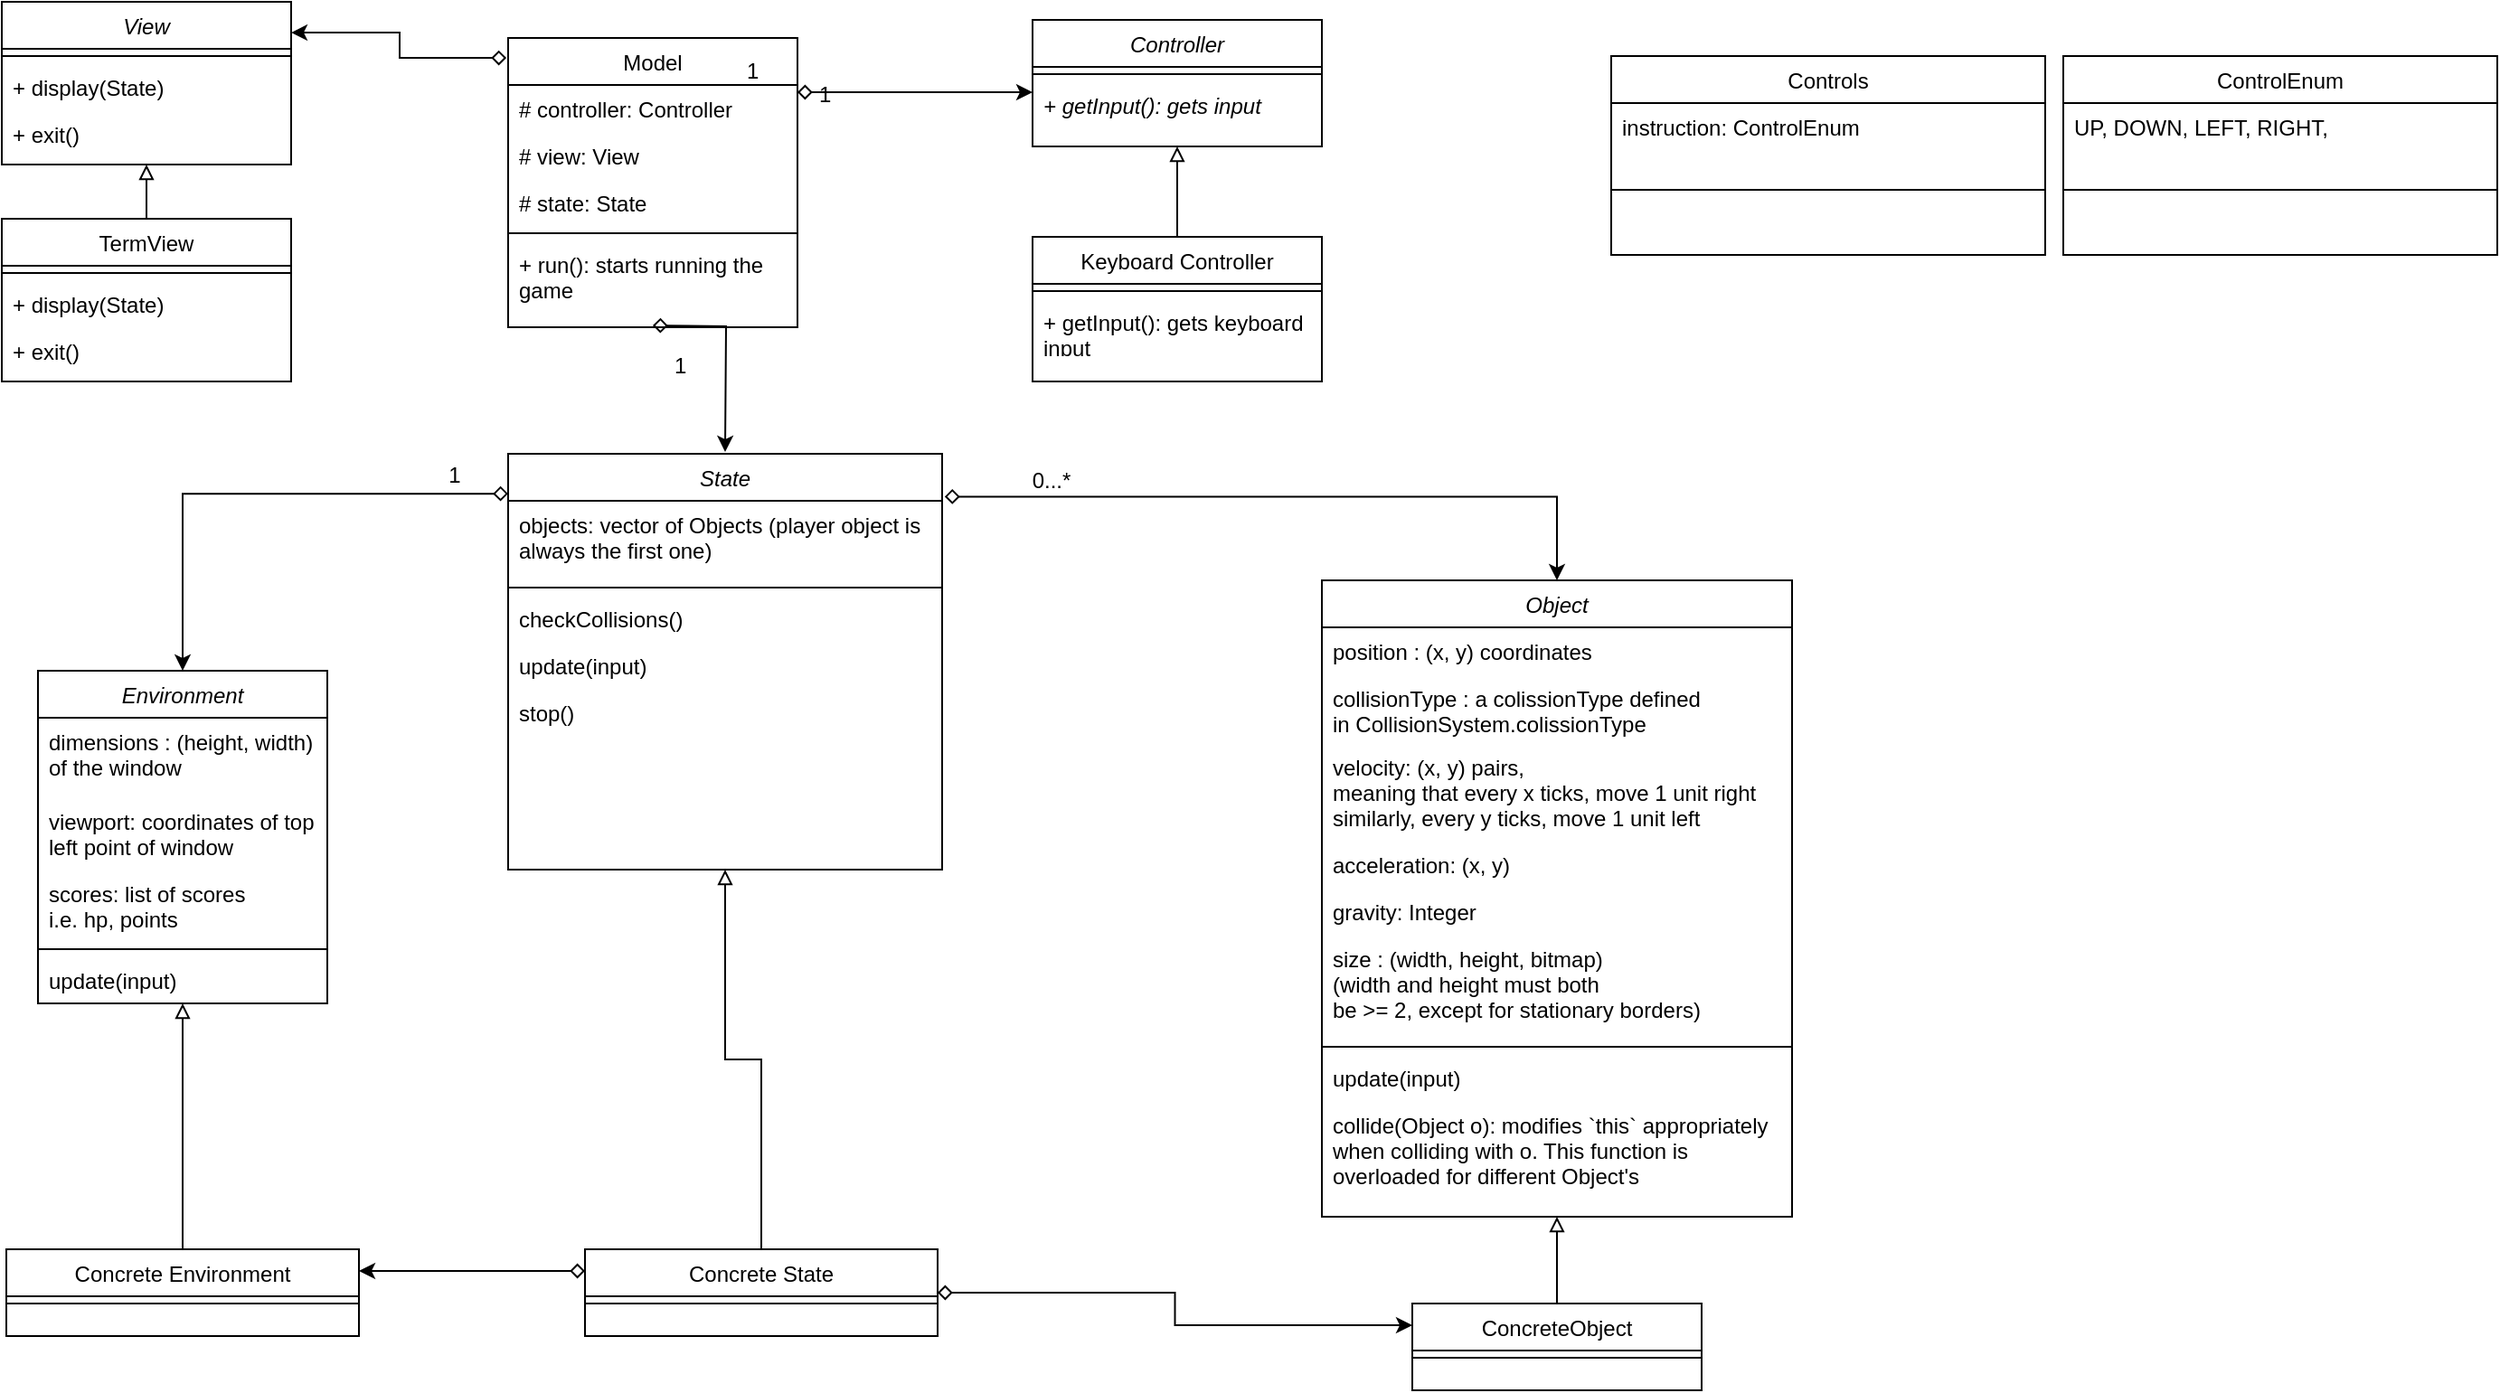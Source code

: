 <mxfile version="20.6.0" type="github">
  <diagram id="C5RBs43oDa-KdzZeNtuy" name="Page-1">
    <mxGraphModel dx="1422" dy="794" grid="1" gridSize="10" guides="1" tooltips="1" connect="1" arrows="1" fold="1" page="1" pageScale="1" pageWidth="827" pageHeight="1169" math="0" shadow="0">
      <root>
        <mxCell id="WIyWlLk6GJQsqaUBKTNV-0" />
        <mxCell id="WIyWlLk6GJQsqaUBKTNV-1" parent="WIyWlLk6GJQsqaUBKTNV-0" />
        <mxCell id="j9PSmkyB8HnOXB_495KQ-1" style="edgeStyle=orthogonalEdgeStyle;rounded=0;orthogonalLoop=1;jettySize=auto;html=1;entryX=0.5;entryY=0;entryDx=0;entryDy=0;startArrow=diamond;startFill=0;endArrow=classic;endFill=1;" edge="1" parent="WIyWlLk6GJQsqaUBKTNV-1">
          <mxGeometry relative="1" as="geometry">
            <mxPoint x="410" y="179" as="sourcePoint" />
            <mxPoint x="450" y="249" as="targetPoint" />
          </mxGeometry>
        </mxCell>
        <mxCell id="j9PSmkyB8HnOXB_495KQ-2" value="Model" style="swimlane;fontStyle=0;align=center;verticalAlign=top;childLayout=stackLayout;horizontal=1;startSize=26;horizontalStack=0;resizeParent=1;resizeLast=0;collapsible=1;marginBottom=0;rounded=0;shadow=0;strokeWidth=1;" vertex="1" parent="WIyWlLk6GJQsqaUBKTNV-1">
          <mxGeometry x="330" y="20" width="160" height="160" as="geometry">
            <mxRectangle x="230" y="140" width="160" height="26" as="alternateBounds" />
          </mxGeometry>
        </mxCell>
        <mxCell id="j9PSmkyB8HnOXB_495KQ-3" value="# controller: Controller" style="text;align=left;verticalAlign=top;spacingLeft=4;spacingRight=4;overflow=hidden;rotatable=0;points=[[0,0.5],[1,0.5]];portConstraint=eastwest;" vertex="1" parent="j9PSmkyB8HnOXB_495KQ-2">
          <mxGeometry y="26" width="160" height="26" as="geometry" />
        </mxCell>
        <mxCell id="j9PSmkyB8HnOXB_495KQ-4" value="# view: View" style="text;align=left;verticalAlign=top;spacingLeft=4;spacingRight=4;overflow=hidden;rotatable=0;points=[[0,0.5],[1,0.5]];portConstraint=eastwest;rounded=0;shadow=0;html=0;" vertex="1" parent="j9PSmkyB8HnOXB_495KQ-2">
          <mxGeometry y="52" width="160" height="26" as="geometry" />
        </mxCell>
        <mxCell id="j9PSmkyB8HnOXB_495KQ-5" value="# state: State" style="text;align=left;verticalAlign=top;spacingLeft=4;spacingRight=4;overflow=hidden;rotatable=0;points=[[0,0.5],[1,0.5]];portConstraint=eastwest;" vertex="1" parent="j9PSmkyB8HnOXB_495KQ-2">
          <mxGeometry y="78" width="160" height="26" as="geometry" />
        </mxCell>
        <mxCell id="j9PSmkyB8HnOXB_495KQ-6" value="" style="line;html=1;strokeWidth=1;align=left;verticalAlign=middle;spacingTop=-1;spacingLeft=3;spacingRight=3;rotatable=0;labelPosition=right;points=[];portConstraint=eastwest;" vertex="1" parent="j9PSmkyB8HnOXB_495KQ-2">
          <mxGeometry y="104" width="160" height="8" as="geometry" />
        </mxCell>
        <mxCell id="j9PSmkyB8HnOXB_495KQ-7" value="+ run(): starts running the&#xa;game" style="text;align=left;verticalAlign=top;spacingLeft=4;spacingRight=4;overflow=hidden;rotatable=0;points=[[0,0.5],[1,0.5]];portConstraint=eastwest;rounded=0;shadow=0;html=0;" vertex="1" parent="j9PSmkyB8HnOXB_495KQ-2">
          <mxGeometry y="112" width="160" height="48" as="geometry" />
        </mxCell>
        <mxCell id="j9PSmkyB8HnOXB_495KQ-8" value="State" style="swimlane;fontStyle=2;align=center;verticalAlign=top;childLayout=stackLayout;horizontal=1;startSize=26;horizontalStack=0;resizeParent=1;resizeLast=0;collapsible=1;marginBottom=0;rounded=0;shadow=0;strokeWidth=1;" vertex="1" parent="WIyWlLk6GJQsqaUBKTNV-1">
          <mxGeometry x="330" y="250" width="240" height="230" as="geometry">
            <mxRectangle x="130" y="380" width="160" height="26" as="alternateBounds" />
          </mxGeometry>
        </mxCell>
        <mxCell id="j9PSmkyB8HnOXB_495KQ-9" value="objects: vector of Objects (player object is&#xa;always the first one)" style="text;align=left;verticalAlign=top;spacingLeft=4;spacingRight=4;overflow=hidden;rotatable=0;points=[[0,0.5],[1,0.5]];portConstraint=eastwest;rounded=0;shadow=0;html=0;" vertex="1" parent="j9PSmkyB8HnOXB_495KQ-8">
          <mxGeometry y="26" width="240" height="44" as="geometry" />
        </mxCell>
        <mxCell id="j9PSmkyB8HnOXB_495KQ-10" value="" style="line;html=1;strokeWidth=1;align=left;verticalAlign=middle;spacingTop=-1;spacingLeft=3;spacingRight=3;rotatable=0;labelPosition=right;points=[];portConstraint=eastwest;" vertex="1" parent="j9PSmkyB8HnOXB_495KQ-8">
          <mxGeometry y="70" width="240" height="8" as="geometry" />
        </mxCell>
        <mxCell id="j9PSmkyB8HnOXB_495KQ-11" value="checkCollisions()" style="text;align=left;verticalAlign=top;spacingLeft=4;spacingRight=4;overflow=hidden;rotatable=0;points=[[0,0.5],[1,0.5]];portConstraint=eastwest;fontStyle=0" vertex="1" parent="j9PSmkyB8HnOXB_495KQ-8">
          <mxGeometry y="78" width="240" height="26" as="geometry" />
        </mxCell>
        <mxCell id="j9PSmkyB8HnOXB_495KQ-12" value="update(input)" style="text;align=left;verticalAlign=top;spacingLeft=4;spacingRight=4;overflow=hidden;rotatable=0;points=[[0,0.5],[1,0.5]];portConstraint=eastwest;fontStyle=0" vertex="1" parent="j9PSmkyB8HnOXB_495KQ-8">
          <mxGeometry y="104" width="240" height="26" as="geometry" />
        </mxCell>
        <mxCell id="j9PSmkyB8HnOXB_495KQ-13" value="stop()" style="text;align=left;verticalAlign=top;spacingLeft=4;spacingRight=4;overflow=hidden;rotatable=0;points=[[0,0.5],[1,0.5]];portConstraint=eastwest;fontStyle=0" vertex="1" parent="j9PSmkyB8HnOXB_495KQ-8">
          <mxGeometry y="130" width="240" height="26" as="geometry" />
        </mxCell>
        <mxCell id="j9PSmkyB8HnOXB_495KQ-14" value="Controller&#xa;" style="swimlane;fontStyle=2;align=center;verticalAlign=top;childLayout=stackLayout;horizontal=1;startSize=26;horizontalStack=0;resizeParent=1;resizeLast=0;collapsible=1;marginBottom=0;rounded=0;shadow=0;strokeWidth=1;" vertex="1" parent="WIyWlLk6GJQsqaUBKTNV-1">
          <mxGeometry x="620" y="10" width="160" height="70" as="geometry">
            <mxRectangle x="550" y="140" width="160" height="26" as="alternateBounds" />
          </mxGeometry>
        </mxCell>
        <mxCell id="j9PSmkyB8HnOXB_495KQ-15" value="" style="line;html=1;strokeWidth=1;align=left;verticalAlign=middle;spacingTop=-1;spacingLeft=3;spacingRight=3;rotatable=0;labelPosition=right;points=[];portConstraint=eastwest;" vertex="1" parent="j9PSmkyB8HnOXB_495KQ-14">
          <mxGeometry y="26" width="160" height="8" as="geometry" />
        </mxCell>
        <mxCell id="j9PSmkyB8HnOXB_495KQ-16" value="+ getInput(): gets input" style="text;align=left;verticalAlign=top;spacingLeft=4;spacingRight=4;overflow=hidden;rotatable=0;points=[[0,0.5],[1,0.5]];portConstraint=eastwest;fontStyle=2" vertex="1" parent="j9PSmkyB8HnOXB_495KQ-14">
          <mxGeometry y="34" width="160" height="28" as="geometry" />
        </mxCell>
        <mxCell id="j9PSmkyB8HnOXB_495KQ-17" value="" style="endArrow=classic;shadow=0;strokeWidth=1;rounded=0;endFill=1;edgeStyle=elbowEdgeStyle;elbow=vertical;startArrow=diamond;startFill=0;" edge="1" parent="WIyWlLk6GJQsqaUBKTNV-1" source="j9PSmkyB8HnOXB_495KQ-2" target="j9PSmkyB8HnOXB_495KQ-14">
          <mxGeometry x="0.5" y="41" relative="1" as="geometry">
            <mxPoint x="500" y="92" as="sourcePoint" />
            <mxPoint x="660" y="92" as="targetPoint" />
            <mxPoint x="-40" y="32" as="offset" />
          </mxGeometry>
        </mxCell>
        <mxCell id="j9PSmkyB8HnOXB_495KQ-18" value="1" style="resizable=0;align=left;verticalAlign=bottom;labelBackgroundColor=none;fontSize=12;" connectable="0" vertex="1" parent="j9PSmkyB8HnOXB_495KQ-17">
          <mxGeometry x="-1" relative="1" as="geometry">
            <mxPoint x="-30" y="-3" as="offset" />
          </mxGeometry>
        </mxCell>
        <mxCell id="j9PSmkyB8HnOXB_495KQ-19" value="View" style="swimlane;fontStyle=2;align=center;verticalAlign=top;childLayout=stackLayout;horizontal=1;startSize=26;horizontalStack=0;resizeParent=1;resizeLast=0;collapsible=1;marginBottom=0;rounded=0;shadow=0;strokeWidth=1;" vertex="1" parent="WIyWlLk6GJQsqaUBKTNV-1">
          <mxGeometry x="50" width="160" height="90" as="geometry">
            <mxRectangle x="550" y="140" width="160" height="26" as="alternateBounds" />
          </mxGeometry>
        </mxCell>
        <mxCell id="j9PSmkyB8HnOXB_495KQ-20" value="" style="line;html=1;strokeWidth=1;align=left;verticalAlign=middle;spacingTop=-1;spacingLeft=3;spacingRight=3;rotatable=0;labelPosition=right;points=[];portConstraint=eastwest;" vertex="1" parent="j9PSmkyB8HnOXB_495KQ-19">
          <mxGeometry y="26" width="160" height="8" as="geometry" />
        </mxCell>
        <mxCell id="j9PSmkyB8HnOXB_495KQ-21" value="+ display(State)" style="text;align=left;verticalAlign=top;spacingLeft=4;spacingRight=4;overflow=hidden;rotatable=0;points=[[0,0.5],[1,0.5]];portConstraint=eastwest;" vertex="1" parent="j9PSmkyB8HnOXB_495KQ-19">
          <mxGeometry y="34" width="160" height="26" as="geometry" />
        </mxCell>
        <mxCell id="j9PSmkyB8HnOXB_495KQ-22" value="+ exit()" style="text;align=left;verticalAlign=top;spacingLeft=4;spacingRight=4;overflow=hidden;rotatable=0;points=[[0,0.5],[1,0.5]];portConstraint=eastwest;" vertex="1" parent="j9PSmkyB8HnOXB_495KQ-19">
          <mxGeometry y="60" width="160" height="26" as="geometry" />
        </mxCell>
        <mxCell id="j9PSmkyB8HnOXB_495KQ-23" style="edgeStyle=orthogonalEdgeStyle;rounded=0;orthogonalLoop=1;jettySize=auto;html=1;exitX=-0.006;exitY=0.069;exitDx=0;exitDy=0;entryX=1;entryY=0.189;entryDx=0;entryDy=0;startArrow=diamond;startFill=0;endArrow=classic;endFill=1;entryPerimeter=0;exitPerimeter=0;" edge="1" parent="WIyWlLk6GJQsqaUBKTNV-1" source="j9PSmkyB8HnOXB_495KQ-2" target="j9PSmkyB8HnOXB_495KQ-19">
          <mxGeometry relative="1" as="geometry">
            <mxPoint x="690" y="59" as="targetPoint" />
          </mxGeometry>
        </mxCell>
        <mxCell id="j9PSmkyB8HnOXB_495KQ-24" value="1" style="resizable=0;align=left;verticalAlign=bottom;labelBackgroundColor=none;fontSize=12;" connectable="0" vertex="1" parent="WIyWlLk6GJQsqaUBKTNV-1">
          <mxGeometry x="420" y="210" as="geometry" />
        </mxCell>
        <mxCell id="j9PSmkyB8HnOXB_495KQ-25" value="1" style="resizable=0;align=left;verticalAlign=bottom;labelBackgroundColor=none;fontSize=12;" connectable="0" vertex="1" parent="WIyWlLk6GJQsqaUBKTNV-1">
          <mxGeometry x="500" y="60" as="geometry" />
        </mxCell>
        <mxCell id="j9PSmkyB8HnOXB_495KQ-26" value="Keyboard Controller" style="swimlane;fontStyle=0;align=center;verticalAlign=top;childLayout=stackLayout;horizontal=1;startSize=26;horizontalStack=0;resizeParent=1;resizeLast=0;collapsible=1;marginBottom=0;rounded=0;shadow=0;strokeWidth=1;" vertex="1" parent="WIyWlLk6GJQsqaUBKTNV-1">
          <mxGeometry x="620" y="130" width="160" height="80" as="geometry">
            <mxRectangle x="550" y="140" width="160" height="26" as="alternateBounds" />
          </mxGeometry>
        </mxCell>
        <mxCell id="j9PSmkyB8HnOXB_495KQ-27" value="" style="line;html=1;strokeWidth=1;align=left;verticalAlign=middle;spacingTop=-1;spacingLeft=3;spacingRight=3;rotatable=0;labelPosition=right;points=[];portConstraint=eastwest;" vertex="1" parent="j9PSmkyB8HnOXB_495KQ-26">
          <mxGeometry y="26" width="160" height="8" as="geometry" />
        </mxCell>
        <mxCell id="j9PSmkyB8HnOXB_495KQ-28" value="+ getInput(): gets keyboard&#xa;input" style="text;align=left;verticalAlign=top;spacingLeft=4;spacingRight=4;overflow=hidden;rotatable=0;points=[[0,0.5],[1,0.5]];portConstraint=eastwest;fontStyle=0" vertex="1" parent="j9PSmkyB8HnOXB_495KQ-26">
          <mxGeometry y="34" width="160" height="28" as="geometry" />
        </mxCell>
        <mxCell id="j9PSmkyB8HnOXB_495KQ-29" value="" style="endArrow=block;html=1;rounded=0;entryX=0.5;entryY=1;entryDx=0;entryDy=0;endFill=0;exitX=0.5;exitY=0;exitDx=0;exitDy=0;" edge="1" parent="WIyWlLk6GJQsqaUBKTNV-1" source="j9PSmkyB8HnOXB_495KQ-26" target="j9PSmkyB8HnOXB_495KQ-14">
          <mxGeometry width="50" height="50" relative="1" as="geometry">
            <mxPoint x="700" y="160" as="sourcePoint" />
            <mxPoint x="700" y="110" as="targetPoint" />
          </mxGeometry>
        </mxCell>
        <mxCell id="j9PSmkyB8HnOXB_495KQ-30" value="Object" style="swimlane;fontStyle=2;align=center;verticalAlign=top;childLayout=stackLayout;horizontal=1;startSize=26;horizontalStack=0;resizeParent=1;resizeLast=0;collapsible=1;marginBottom=0;rounded=0;shadow=0;strokeWidth=1;" vertex="1" parent="WIyWlLk6GJQsqaUBKTNV-1">
          <mxGeometry x="780" y="320" width="260" height="352" as="geometry">
            <mxRectangle x="130" y="380" width="160" height="26" as="alternateBounds" />
          </mxGeometry>
        </mxCell>
        <mxCell id="j9PSmkyB8HnOXB_495KQ-31" value="position : (x, y) coordinates" style="text;align=left;verticalAlign=top;spacingLeft=4;spacingRight=4;overflow=hidden;rotatable=0;points=[[0,0.5],[1,0.5]];portConstraint=eastwest;" vertex="1" parent="j9PSmkyB8HnOXB_495KQ-30">
          <mxGeometry y="26" width="260" height="26" as="geometry" />
        </mxCell>
        <mxCell id="j9PSmkyB8HnOXB_495KQ-32" value="collisionType : a colissionType defined&#xa;in CollisionSystem.colissionType" style="text;align=left;verticalAlign=top;spacingLeft=4;spacingRight=4;overflow=hidden;rotatable=0;points=[[0,0.5],[1,0.5]];portConstraint=eastwest;" vertex="1" parent="j9PSmkyB8HnOXB_495KQ-30">
          <mxGeometry y="52" width="260" height="38" as="geometry" />
        </mxCell>
        <mxCell id="j9PSmkyB8HnOXB_495KQ-33" value="velocity: (x, y) pairs,&#xa;meaning that every x ticks, move 1 unit right&#xa;similarly, every y ticks, move 1 unit left" style="text;align=left;verticalAlign=top;spacingLeft=4;spacingRight=4;overflow=hidden;rotatable=0;points=[[0,0.5],[1,0.5]];portConstraint=eastwest;" vertex="1" parent="j9PSmkyB8HnOXB_495KQ-30">
          <mxGeometry y="90" width="260" height="54" as="geometry" />
        </mxCell>
        <mxCell id="j9PSmkyB8HnOXB_495KQ-34" value="acceleration: (x, y)" style="text;align=left;verticalAlign=top;spacingLeft=4;spacingRight=4;overflow=hidden;rotatable=0;points=[[0,0.5],[1,0.5]];portConstraint=eastwest;rounded=0;shadow=0;html=0;" vertex="1" parent="j9PSmkyB8HnOXB_495KQ-30">
          <mxGeometry y="144" width="260" height="26" as="geometry" />
        </mxCell>
        <mxCell id="j9PSmkyB8HnOXB_495KQ-35" value="gravity: Integer" style="text;align=left;verticalAlign=top;spacingLeft=4;spacingRight=4;overflow=hidden;rotatable=0;points=[[0,0.5],[1,0.5]];portConstraint=eastwest;rounded=0;shadow=0;html=0;" vertex="1" parent="j9PSmkyB8HnOXB_495KQ-30">
          <mxGeometry y="170" width="260" height="26" as="geometry" />
        </mxCell>
        <mxCell id="j9PSmkyB8HnOXB_495KQ-36" value="size : (width, height, bitmap)&#xa;(width and height must both&#xa;be &gt;= 2, except for stationary borders)" style="text;align=left;verticalAlign=top;spacingLeft=4;spacingRight=4;overflow=hidden;rotatable=0;points=[[0,0.5],[1,0.5]];portConstraint=eastwest;shadow=1;" vertex="1" parent="j9PSmkyB8HnOXB_495KQ-30">
          <mxGeometry y="196" width="260" height="58" as="geometry" />
        </mxCell>
        <mxCell id="j9PSmkyB8HnOXB_495KQ-37" value="" style="line;html=1;strokeWidth=1;align=left;verticalAlign=middle;spacingTop=-1;spacingLeft=3;spacingRight=3;rotatable=0;labelPosition=right;points=[];portConstraint=eastwest;" vertex="1" parent="j9PSmkyB8HnOXB_495KQ-30">
          <mxGeometry y="254" width="260" height="8" as="geometry" />
        </mxCell>
        <mxCell id="j9PSmkyB8HnOXB_495KQ-38" value="update(input)" style="text;align=left;verticalAlign=top;spacingLeft=4;spacingRight=4;overflow=hidden;rotatable=0;points=[[0,0.5],[1,0.5]];portConstraint=eastwest;fontStyle=0" vertex="1" parent="j9PSmkyB8HnOXB_495KQ-30">
          <mxGeometry y="262" width="260" height="26" as="geometry" />
        </mxCell>
        <mxCell id="j9PSmkyB8HnOXB_495KQ-39" value="collide(Object o): modifies `this` appropriately&#xa;when colliding with o. This function is&#xa;overloaded for different Object&#39;s" style="text;align=left;verticalAlign=top;spacingLeft=4;spacingRight=4;overflow=hidden;rotatable=0;points=[[0,0.5],[1,0.5]];portConstraint=eastwest;fontStyle=0" vertex="1" parent="j9PSmkyB8HnOXB_495KQ-30">
          <mxGeometry y="288" width="260" height="64" as="geometry" />
        </mxCell>
        <mxCell id="j9PSmkyB8HnOXB_495KQ-40" style="edgeStyle=orthogonalEdgeStyle;rounded=0;orthogonalLoop=1;jettySize=auto;html=1;exitX=0.5;exitY=0;exitDx=0;exitDy=0;entryX=0.5;entryY=1;entryDx=0;entryDy=0;startArrow=none;startFill=0;endArrow=block;endFill=0;" edge="1" parent="WIyWlLk6GJQsqaUBKTNV-1" source="j9PSmkyB8HnOXB_495KQ-41" target="j9PSmkyB8HnOXB_495KQ-30">
          <mxGeometry relative="1" as="geometry" />
        </mxCell>
        <mxCell id="j9PSmkyB8HnOXB_495KQ-41" value="ConcreteObject" style="swimlane;fontStyle=0;align=center;verticalAlign=top;childLayout=stackLayout;horizontal=1;startSize=26;horizontalStack=0;resizeParent=1;resizeLast=0;collapsible=1;marginBottom=0;rounded=0;shadow=0;strokeWidth=1;" vertex="1" parent="WIyWlLk6GJQsqaUBKTNV-1">
          <mxGeometry x="830" y="720" width="160" height="48" as="geometry">
            <mxRectangle x="130" y="380" width="160" height="26" as="alternateBounds" />
          </mxGeometry>
        </mxCell>
        <mxCell id="j9PSmkyB8HnOXB_495KQ-42" value="" style="line;html=1;strokeWidth=1;align=left;verticalAlign=middle;spacingTop=-1;spacingLeft=3;spacingRight=3;rotatable=0;labelPosition=right;points=[];portConstraint=eastwest;" vertex="1" parent="j9PSmkyB8HnOXB_495KQ-41">
          <mxGeometry y="26" width="160" height="8" as="geometry" />
        </mxCell>
        <mxCell id="j9PSmkyB8HnOXB_495KQ-43" value="Environment" style="swimlane;fontStyle=2;align=center;verticalAlign=top;childLayout=stackLayout;horizontal=1;startSize=26;horizontalStack=0;resizeParent=1;resizeLast=0;collapsible=1;marginBottom=0;rounded=0;shadow=0;strokeWidth=1;" vertex="1" parent="WIyWlLk6GJQsqaUBKTNV-1">
          <mxGeometry x="70" y="370" width="160" height="184" as="geometry">
            <mxRectangle x="130" y="380" width="160" height="26" as="alternateBounds" />
          </mxGeometry>
        </mxCell>
        <mxCell id="j9PSmkyB8HnOXB_495KQ-44" value="dimensions : (height, width)&#xa;of the window" style="text;align=left;verticalAlign=top;spacingLeft=4;spacingRight=4;overflow=hidden;rotatable=0;points=[[0,0.5],[1,0.5]];portConstraint=eastwest;" vertex="1" parent="j9PSmkyB8HnOXB_495KQ-43">
          <mxGeometry y="26" width="160" height="44" as="geometry" />
        </mxCell>
        <mxCell id="j9PSmkyB8HnOXB_495KQ-45" value="viewport: coordinates of top&#xa;left point of window" style="text;align=left;verticalAlign=top;spacingLeft=4;spacingRight=4;overflow=hidden;rotatable=0;points=[[0,0.5],[1,0.5]];portConstraint=eastwest;rounded=0;shadow=0;html=0;" vertex="1" parent="j9PSmkyB8HnOXB_495KQ-43">
          <mxGeometry y="70" width="160" height="40" as="geometry" />
        </mxCell>
        <mxCell id="j9PSmkyB8HnOXB_495KQ-46" value="scores: list of scores&#xa;i.e. hp, points" style="text;align=left;verticalAlign=top;spacingLeft=4;spacingRight=4;overflow=hidden;rotatable=0;points=[[0,0.5],[1,0.5]];portConstraint=eastwest;rounded=0;shadow=0;html=0;" vertex="1" parent="j9PSmkyB8HnOXB_495KQ-43">
          <mxGeometry y="110" width="160" height="40" as="geometry" />
        </mxCell>
        <mxCell id="j9PSmkyB8HnOXB_495KQ-47" value="" style="line;html=1;strokeWidth=1;align=left;verticalAlign=middle;spacingTop=-1;spacingLeft=3;spacingRight=3;rotatable=0;labelPosition=right;points=[];portConstraint=eastwest;" vertex="1" parent="j9PSmkyB8HnOXB_495KQ-43">
          <mxGeometry y="150" width="160" height="8" as="geometry" />
        </mxCell>
        <mxCell id="j9PSmkyB8HnOXB_495KQ-48" value="update(input)" style="text;align=left;verticalAlign=top;spacingLeft=4;spacingRight=4;overflow=hidden;rotatable=0;points=[[0,0.5],[1,0.5]];portConstraint=eastwest;fontStyle=0" vertex="1" parent="j9PSmkyB8HnOXB_495KQ-43">
          <mxGeometry y="158" width="160" height="26" as="geometry" />
        </mxCell>
        <mxCell id="j9PSmkyB8HnOXB_495KQ-49" style="edgeStyle=orthogonalEdgeStyle;rounded=0;orthogonalLoop=1;jettySize=auto;html=1;exitX=1;exitY=0.5;exitDx=0;exitDy=0;entryX=0;entryY=0.25;entryDx=0;entryDy=0;startArrow=diamond;startFill=0;" edge="1" parent="WIyWlLk6GJQsqaUBKTNV-1" source="j9PSmkyB8HnOXB_495KQ-51" target="j9PSmkyB8HnOXB_495KQ-41">
          <mxGeometry relative="1" as="geometry" />
        </mxCell>
        <mxCell id="j9PSmkyB8HnOXB_495KQ-50" style="edgeStyle=orthogonalEdgeStyle;rounded=0;orthogonalLoop=1;jettySize=auto;html=1;exitX=0;exitY=0.25;exitDx=0;exitDy=0;entryX=1;entryY=0.25;entryDx=0;entryDy=0;startArrow=diamond;startFill=0;endArrow=classic;endFill=1;" edge="1" parent="WIyWlLk6GJQsqaUBKTNV-1" source="j9PSmkyB8HnOXB_495KQ-51" target="j9PSmkyB8HnOXB_495KQ-56">
          <mxGeometry relative="1" as="geometry" />
        </mxCell>
        <mxCell id="j9PSmkyB8HnOXB_495KQ-51" value="Concrete State" style="swimlane;fontStyle=0;align=center;verticalAlign=top;childLayout=stackLayout;horizontal=1;startSize=26;horizontalStack=0;resizeParent=1;resizeLast=0;collapsible=1;marginBottom=0;rounded=0;shadow=0;strokeWidth=1;" vertex="1" parent="WIyWlLk6GJQsqaUBKTNV-1">
          <mxGeometry x="372.5" y="690" width="195" height="48" as="geometry">
            <mxRectangle x="130" y="380" width="160" height="26" as="alternateBounds" />
          </mxGeometry>
        </mxCell>
        <mxCell id="j9PSmkyB8HnOXB_495KQ-52" value="" style="line;html=1;strokeWidth=1;align=left;verticalAlign=middle;spacingTop=-1;spacingLeft=3;spacingRight=3;rotatable=0;labelPosition=right;points=[];portConstraint=eastwest;" vertex="1" parent="j9PSmkyB8HnOXB_495KQ-51">
          <mxGeometry y="26" width="195" height="8" as="geometry" />
        </mxCell>
        <mxCell id="j9PSmkyB8HnOXB_495KQ-53" style="edgeStyle=orthogonalEdgeStyle;rounded=0;orthogonalLoop=1;jettySize=auto;html=1;startArrow=diamond;startFill=0;exitX=1.006;exitY=0.103;exitDx=0;exitDy=0;exitPerimeter=0;entryX=0.5;entryY=0;entryDx=0;entryDy=0;" edge="1" parent="WIyWlLk6GJQsqaUBKTNV-1" source="j9PSmkyB8HnOXB_495KQ-8" target="j9PSmkyB8HnOXB_495KQ-30">
          <mxGeometry relative="1" as="geometry">
            <mxPoint x="1130" y="350" as="sourcePoint" />
            <mxPoint x="890" y="290" as="targetPoint" />
          </mxGeometry>
        </mxCell>
        <mxCell id="j9PSmkyB8HnOXB_495KQ-54" style="edgeStyle=orthogonalEdgeStyle;rounded=0;orthogonalLoop=1;jettySize=auto;html=1;exitX=0;exitY=0.096;exitDx=0;exitDy=0;startArrow=diamond;startFill=0;endArrow=classic;endFill=1;exitPerimeter=0;entryX=0.5;entryY=0;entryDx=0;entryDy=0;" edge="1" parent="WIyWlLk6GJQsqaUBKTNV-1" source="j9PSmkyB8HnOXB_495KQ-8" target="j9PSmkyB8HnOXB_495KQ-43">
          <mxGeometry relative="1" as="geometry" />
        </mxCell>
        <mxCell id="j9PSmkyB8HnOXB_495KQ-55" style="edgeStyle=orthogonalEdgeStyle;rounded=0;orthogonalLoop=1;jettySize=auto;html=1;exitX=0.5;exitY=0;exitDx=0;exitDy=0;entryX=0.5;entryY=1;entryDx=0;entryDy=0;startArrow=none;startFill=0;endArrow=block;endFill=0;" edge="1" parent="WIyWlLk6GJQsqaUBKTNV-1" source="j9PSmkyB8HnOXB_495KQ-51" target="j9PSmkyB8HnOXB_495KQ-8">
          <mxGeometry relative="1" as="geometry">
            <mxPoint x="457" y="670" as="sourcePoint" />
            <mxPoint x="457" y="590" as="targetPoint" />
          </mxGeometry>
        </mxCell>
        <mxCell id="j9PSmkyB8HnOXB_495KQ-56" value="Concrete Environment" style="swimlane;fontStyle=0;align=center;verticalAlign=top;childLayout=stackLayout;horizontal=1;startSize=26;horizontalStack=0;resizeParent=1;resizeLast=0;collapsible=1;marginBottom=0;rounded=0;shadow=0;strokeWidth=1;" vertex="1" parent="WIyWlLk6GJQsqaUBKTNV-1">
          <mxGeometry x="52.5" y="690" width="195" height="48" as="geometry">
            <mxRectangle x="130" y="380" width="160" height="26" as="alternateBounds" />
          </mxGeometry>
        </mxCell>
        <mxCell id="j9PSmkyB8HnOXB_495KQ-57" value="" style="line;html=1;strokeWidth=1;align=left;verticalAlign=middle;spacingTop=-1;spacingLeft=3;spacingRight=3;rotatable=0;labelPosition=right;points=[];portConstraint=eastwest;" vertex="1" parent="j9PSmkyB8HnOXB_495KQ-56">
          <mxGeometry y="26" width="195" height="8" as="geometry" />
        </mxCell>
        <mxCell id="j9PSmkyB8HnOXB_495KQ-58" style="edgeStyle=orthogonalEdgeStyle;rounded=0;orthogonalLoop=1;jettySize=auto;html=1;entryX=0.5;entryY=1;entryDx=0;entryDy=0;startArrow=none;startFill=0;endArrow=block;endFill=0;" edge="1" parent="WIyWlLk6GJQsqaUBKTNV-1" source="j9PSmkyB8HnOXB_495KQ-56" target="j9PSmkyB8HnOXB_495KQ-43">
          <mxGeometry relative="1" as="geometry">
            <mxPoint x="265" y="690" as="sourcePoint" />
            <mxPoint x="265" y="562" as="targetPoint" />
          </mxGeometry>
        </mxCell>
        <mxCell id="j9PSmkyB8HnOXB_495KQ-59" style="edgeStyle=orthogonalEdgeStyle;rounded=0;orthogonalLoop=1;jettySize=auto;html=1;exitX=0.5;exitY=0;exitDx=0;exitDy=0;entryX=0.5;entryY=1;entryDx=0;entryDy=0;startArrow=none;startFill=0;endArrow=block;endFill=0;" edge="1" parent="WIyWlLk6GJQsqaUBKTNV-1" source="j9PSmkyB8HnOXB_495KQ-60" target="j9PSmkyB8HnOXB_495KQ-19">
          <mxGeometry relative="1" as="geometry" />
        </mxCell>
        <mxCell id="j9PSmkyB8HnOXB_495KQ-60" value="TermView" style="swimlane;fontStyle=0;align=center;verticalAlign=top;childLayout=stackLayout;horizontal=1;startSize=26;horizontalStack=0;resizeParent=1;resizeLast=0;collapsible=1;marginBottom=0;rounded=0;shadow=0;strokeWidth=1;" vertex="1" parent="WIyWlLk6GJQsqaUBKTNV-1">
          <mxGeometry x="50" y="120" width="160" height="90" as="geometry">
            <mxRectangle x="550" y="140" width="160" height="26" as="alternateBounds" />
          </mxGeometry>
        </mxCell>
        <mxCell id="j9PSmkyB8HnOXB_495KQ-61" value="" style="line;html=1;strokeWidth=1;align=left;verticalAlign=middle;spacingTop=-1;spacingLeft=3;spacingRight=3;rotatable=0;labelPosition=right;points=[];portConstraint=eastwest;" vertex="1" parent="j9PSmkyB8HnOXB_495KQ-60">
          <mxGeometry y="26" width="160" height="8" as="geometry" />
        </mxCell>
        <mxCell id="j9PSmkyB8HnOXB_495KQ-62" value="+ display(State)" style="text;align=left;verticalAlign=top;spacingLeft=4;spacingRight=4;overflow=hidden;rotatable=0;points=[[0,0.5],[1,0.5]];portConstraint=eastwest;" vertex="1" parent="j9PSmkyB8HnOXB_495KQ-60">
          <mxGeometry y="34" width="160" height="26" as="geometry" />
        </mxCell>
        <mxCell id="j9PSmkyB8HnOXB_495KQ-63" value="+ exit()" style="text;align=left;verticalAlign=top;spacingLeft=4;spacingRight=4;overflow=hidden;rotatable=0;points=[[0,0.5],[1,0.5]];portConstraint=eastwest;" vertex="1" parent="j9PSmkyB8HnOXB_495KQ-60">
          <mxGeometry y="60" width="160" height="26" as="geometry" />
        </mxCell>
        <mxCell id="j9PSmkyB8HnOXB_495KQ-64" value="0...*" style="text;html=1;align=center;verticalAlign=middle;resizable=0;points=[];autosize=1;strokeColor=none;fillColor=none;" vertex="1" parent="WIyWlLk6GJQsqaUBKTNV-1">
          <mxGeometry x="610" y="250" width="40" height="30" as="geometry" />
        </mxCell>
        <mxCell id="j9PSmkyB8HnOXB_495KQ-65" value="1" style="text;html=1;align=center;verticalAlign=middle;resizable=0;points=[];autosize=1;strokeColor=none;fillColor=none;" vertex="1" parent="WIyWlLk6GJQsqaUBKTNV-1">
          <mxGeometry x="285" y="247" width="30" height="30" as="geometry" />
        </mxCell>
        <mxCell id="j9PSmkyB8HnOXB_495KQ-71" value="Controls" style="swimlane;fontStyle=0;align=center;verticalAlign=top;childLayout=stackLayout;horizontal=1;startSize=26;horizontalStack=0;resizeParent=1;resizeLast=0;collapsible=1;marginBottom=0;rounded=0;shadow=0;strokeWidth=1;" vertex="1" parent="WIyWlLk6GJQsqaUBKTNV-1">
          <mxGeometry x="940" y="30" width="240" height="110" as="geometry">
            <mxRectangle x="130" y="380" width="160" height="26" as="alternateBounds" />
          </mxGeometry>
        </mxCell>
        <mxCell id="j9PSmkyB8HnOXB_495KQ-72" value="instruction: ControlEnum" style="text;align=left;verticalAlign=top;spacingLeft=4;spacingRight=4;overflow=hidden;rotatable=0;points=[[0,0.5],[1,0.5]];portConstraint=eastwest;rounded=0;shadow=0;html=0;" vertex="1" parent="j9PSmkyB8HnOXB_495KQ-71">
          <mxGeometry y="26" width="240" height="44" as="geometry" />
        </mxCell>
        <mxCell id="j9PSmkyB8HnOXB_495KQ-73" value="" style="line;html=1;strokeWidth=1;align=left;verticalAlign=middle;spacingTop=-1;spacingLeft=3;spacingRight=3;rotatable=0;labelPosition=right;points=[];portConstraint=eastwest;" vertex="1" parent="j9PSmkyB8HnOXB_495KQ-71">
          <mxGeometry y="70" width="240" height="8" as="geometry" />
        </mxCell>
        <mxCell id="j9PSmkyB8HnOXB_495KQ-77" value="ControlEnum" style="swimlane;fontStyle=0;align=center;verticalAlign=top;childLayout=stackLayout;horizontal=1;startSize=26;horizontalStack=0;resizeParent=1;resizeLast=0;collapsible=1;marginBottom=0;rounded=0;shadow=0;strokeWidth=1;" vertex="1" parent="WIyWlLk6GJQsqaUBKTNV-1">
          <mxGeometry x="1190" y="30" width="240" height="110" as="geometry">
            <mxRectangle x="130" y="380" width="160" height="26" as="alternateBounds" />
          </mxGeometry>
        </mxCell>
        <mxCell id="j9PSmkyB8HnOXB_495KQ-78" value="UP, DOWN, LEFT, RIGHT," style="text;align=left;verticalAlign=top;spacingLeft=4;spacingRight=4;overflow=hidden;rotatable=0;points=[[0,0.5],[1,0.5]];portConstraint=eastwest;rounded=0;shadow=0;html=0;" vertex="1" parent="j9PSmkyB8HnOXB_495KQ-77">
          <mxGeometry y="26" width="240" height="44" as="geometry" />
        </mxCell>
        <mxCell id="j9PSmkyB8HnOXB_495KQ-79" value="" style="line;html=1;strokeWidth=1;align=left;verticalAlign=middle;spacingTop=-1;spacingLeft=3;spacingRight=3;rotatable=0;labelPosition=right;points=[];portConstraint=eastwest;" vertex="1" parent="j9PSmkyB8HnOXB_495KQ-77">
          <mxGeometry y="70" width="240" height="8" as="geometry" />
        </mxCell>
      </root>
    </mxGraphModel>
  </diagram>
</mxfile>
